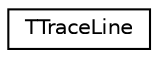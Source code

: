 digraph "Graphical Class Hierarchy"
{
  edge [fontname="Helvetica",fontsize="10",labelfontname="Helvetica",labelfontsize="10"];
  node [fontname="Helvetica",fontsize="10",shape=record];
  rankdir="LR";
  Node0 [label="TTraceLine",height=0.2,width=0.4,color="black", fillcolor="white", style="filled",URL="$structTTraceLine.html"];
}

